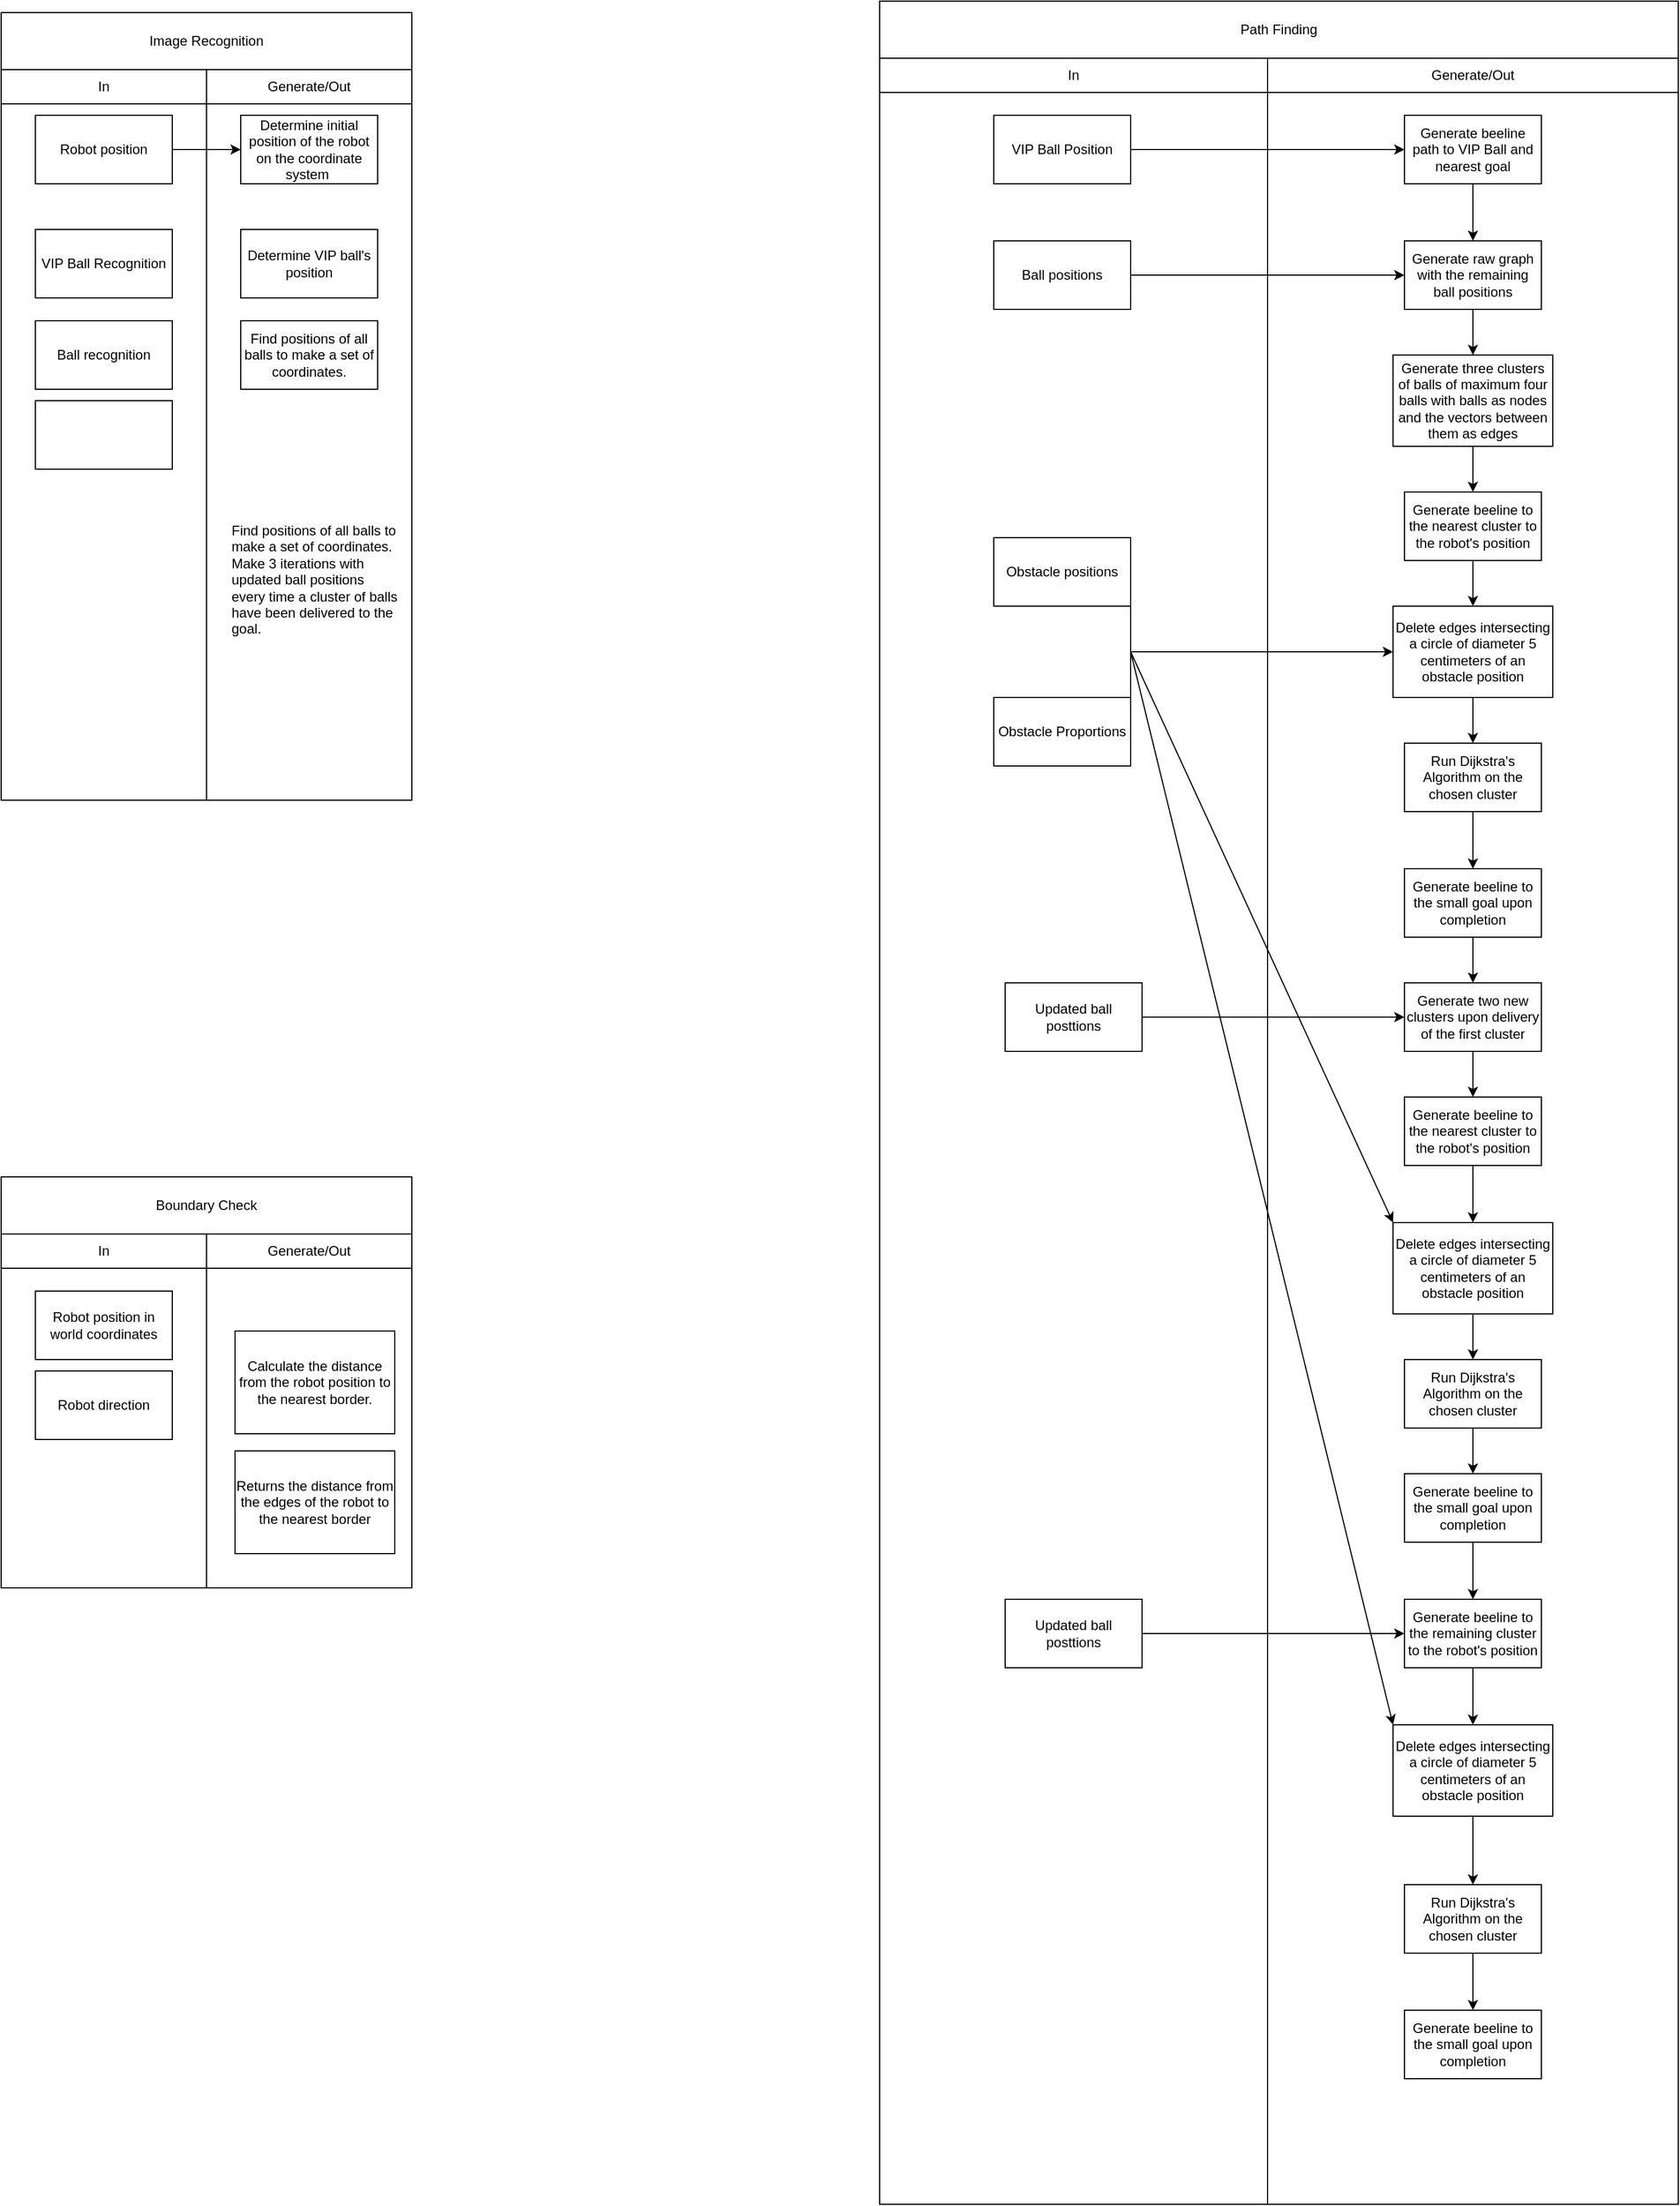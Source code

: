 <mxfile version="26.1.1">
  <diagram name="Page-1" id="Bbe1r4yJzpWkFwykBEAs">
    <mxGraphModel dx="808" dy="429" grid="1" gridSize="10" guides="1" tooltips="1" connect="1" arrows="1" fold="1" page="1" pageScale="1" pageWidth="850" pageHeight="1100" math="0" shadow="0">
      <root>
        <mxCell id="0" />
        <mxCell id="1" parent="0" />
        <mxCell id="dxULG-Z5umUymMzxL-Sg-3" value="" style="whiteSpace=wrap;html=1;aspect=fixed;" parent="1" vertex="1">
          <mxGeometry x="40" y="1060" width="360" height="360" as="geometry" />
        </mxCell>
        <mxCell id="dxULG-Z5umUymMzxL-Sg-4" value="Image Recognition" style="rounded=0;whiteSpace=wrap;html=1;" parent="1" vertex="1">
          <mxGeometry x="40" y="40" width="360" height="50" as="geometry" />
        </mxCell>
        <mxCell id="dxULG-Z5umUymMzxL-Sg-6" value="Boundary Check" style="rounded=0;whiteSpace=wrap;html=1;" parent="1" vertex="1">
          <mxGeometry x="40" y="1060" width="360" height="50" as="geometry" />
        </mxCell>
        <mxCell id="dxULG-Z5umUymMzxL-Sg-7" value="Obstacle position&lt;div&gt;Robot position&lt;/div&gt;&lt;div&gt;Vip ball position&lt;/div&gt;&lt;div&gt;ball recognition&lt;/div&gt;" style="rounded=0;whiteSpace=wrap;html=1;" parent="1" vertex="1">
          <mxGeometry x="40" y="90" width="180" height="640" as="geometry" />
        </mxCell>
        <mxCell id="dxULG-Z5umUymMzxL-Sg-9" value="" style="rounded=0;whiteSpace=wrap;html=1;" parent="1" vertex="1">
          <mxGeometry x="40" y="1110" width="180" height="310" as="geometry" />
        </mxCell>
        <mxCell id="dxULG-Z5umUymMzxL-Sg-10" value="In&lt;span style=&quot;color: rgba(0, 0, 0, 0); font-family: monospace; font-size: 0px; text-align: start; text-wrap-mode: nowrap;&quot;&gt;%3CmxGraphModel%3E%3Croot%3E%3CmxCell%20id%3D%220%22%2F%3E%3CmxCell%20id%3D%221%22%20parent%3D%220%22%2F%3E%3CmxCell%20id%3D%222%22%20value%3D%22%22%20style%3D%22rounded%3D0%3BwhiteSpace%3Dwrap%3Bhtml%3D1%3B%22%20vertex%3D%221%22%20parent%3D%221%22%3E%3CmxGeometry%20x%3D%2240%22%20y%3D%2290%22%20width%3D%22180%22%20height%3D%22310%22%20as%3D%22geometry%22%2F%3E%3C%2FmxCell%3E%3C%2Froot%3E%3C%2FmxGraphModel%3E&lt;/span&gt;" style="rounded=0;whiteSpace=wrap;html=1;" parent="1" vertex="1">
          <mxGeometry x="40" y="90" width="180" height="30" as="geometry" />
        </mxCell>
        <mxCell id="dxULG-Z5umUymMzxL-Sg-12" value="In&lt;span style=&quot;color: rgba(0, 0, 0, 0); font-family: monospace; font-size: 0px; text-align: start; text-wrap-mode: nowrap;&quot;&gt;%3CmxGraphModel%3E%3Croot%3E%3CmxCell%20id%3D%220%22%2F%3E%3CmxCell%20id%3D%221%22%20parent%3D%220%22%2F%3E%3CmxCell%20id%3D%222%22%20value%3D%22%22%20style%3D%22rounded%3D0%3BwhiteSpace%3Dwrap%3Bhtml%3D1%3B%22%20vertex%3D%221%22%20parent%3D%221%22%3E%3CmxGeometry%20x%3D%2240%22%20y%3D%2290%22%20width%3D%22180%22%20height%3D%22310%22%20as%3D%22geometry%22%2F%3E%3C%2FmxCell%3E%3C%2Froot%3E%3C%2FmxGraphModel%3E&lt;/span&gt;" style="rounded=0;whiteSpace=wrap;html=1;" parent="1" vertex="1">
          <mxGeometry x="40" y="1110" width="180" height="30" as="geometry" />
        </mxCell>
        <mxCell id="dxULG-Z5umUymMzxL-Sg-16" value="Generate/Out" style="rounded=0;whiteSpace=wrap;html=1;" parent="1" vertex="1">
          <mxGeometry x="220" y="1110" width="180" height="30" as="geometry" />
        </mxCell>
        <mxCell id="0Dzy3W4TfuY-f4yHPvCH-7" value="" style="rounded=0;whiteSpace=wrap;html=1;" parent="1" vertex="1">
          <mxGeometry x="220" y="90" width="180" height="640" as="geometry" />
        </mxCell>
        <mxCell id="0Dzy3W4TfuY-f4yHPvCH-10" value="In" style="rounded=0;whiteSpace=wrap;html=1;" parent="1" vertex="1">
          <mxGeometry x="40" y="90" width="180" height="30" as="geometry" />
        </mxCell>
        <mxCell id="0Dzy3W4TfuY-f4yHPvCH-11" value="Generate/Out" style="rounded=0;whiteSpace=wrap;html=1;" parent="1" vertex="1">
          <mxGeometry x="220" y="90" width="180" height="30" as="geometry" />
        </mxCell>
        <mxCell id="DDUUeOmppz7c4L_qVmri-2" value="Path Finding" style="rounded=0;whiteSpace=wrap;html=1;" parent="1" vertex="1">
          <mxGeometry x="810" y="30" width="700" height="50" as="geometry" />
        </mxCell>
        <mxCell id="DDUUeOmppz7c4L_qVmri-3" value="" style="rounded=0;whiteSpace=wrap;html=1;" parent="1" vertex="1">
          <mxGeometry x="810" y="110" width="340" height="1850" as="geometry" />
        </mxCell>
        <mxCell id="DDUUeOmppz7c4L_qVmri-4" value="In&lt;span style=&quot;color: rgba(0, 0, 0, 0); font-family: monospace; font-size: 0px; text-align: start; text-wrap-mode: nowrap;&quot;&gt;%3CmxGraphModel%3E%3Croot%3E%3CmxCell%20id%3D%220%22%2F%3E%3CmxCell%20id%3D%221%22%20parent%3D%220%22%2F%3E%3CmxCell%20id%3D%222%22%20value%3D%22%22%20style%3D%22rounded%3D0%3BwhiteSpace%3Dwrap%3Bhtml%3D1%3B%22%20vertex%3D%221%22%20parent%3D%221%22%3E%3CmxGeometry%20x%3D%2240%22%20y%3D%2290%22%20width%3D%22180%22%20height%3D%22310%22%20as%3D%22geometry%22%2F%3E%3C%2FmxCell%3E%3C%2Froot%3E%3C%2FmxGraphModel%3E&lt;/span&gt;" style="rounded=0;whiteSpace=wrap;html=1;" parent="1" vertex="1">
          <mxGeometry x="810" y="80" width="340" height="30" as="geometry" />
        </mxCell>
        <mxCell id="DDUUeOmppz7c4L_qVmri-5" value="Generate/Out" style="rounded=0;whiteSpace=wrap;html=1;" parent="1" vertex="1">
          <mxGeometry x="1150" y="80" width="360" height="30" as="geometry" />
        </mxCell>
        <mxCell id="DDUUeOmppz7c4L_qVmri-6" value="" style="rounded=0;whiteSpace=wrap;html=1;" parent="1" vertex="1">
          <mxGeometry x="1150" y="110" width="360" height="1850" as="geometry" />
        </mxCell>
        <mxCell id="DDUUeOmppz7c4L_qVmri-13" value="Ball positions" style="rounded=0;whiteSpace=wrap;html=1;" parent="1" vertex="1">
          <mxGeometry x="910" y="240" width="120" height="60" as="geometry" />
        </mxCell>
        <mxCell id="DDUUeOmppz7c4L_qVmri-14" value="Obstacle positions" style="rounded=0;whiteSpace=wrap;html=1;" parent="1" vertex="1">
          <mxGeometry x="910" y="500" width="120" height="60" as="geometry" />
        </mxCell>
        <mxCell id="DDUUeOmppz7c4L_qVmri-15" value="VIP Ball Position" style="rounded=0;whiteSpace=wrap;html=1;" parent="1" vertex="1">
          <mxGeometry x="910" y="130" width="120" height="60" as="geometry" />
        </mxCell>
        <mxCell id="DDUUeOmppz7c4L_qVmri-16" value="Obstacle Proportions" style="rounded=0;whiteSpace=wrap;html=1;" parent="1" vertex="1">
          <mxGeometry x="910" y="640" width="120" height="60" as="geometry" />
        </mxCell>
        <mxCell id="DDUUeOmppz7c4L_qVmri-33" value="" style="edgeStyle=orthogonalEdgeStyle;rounded=0;orthogonalLoop=1;jettySize=auto;html=1;" parent="1" source="DDUUeOmppz7c4L_qVmri-17" target="DDUUeOmppz7c4L_qVmri-18" edge="1">
          <mxGeometry relative="1" as="geometry" />
        </mxCell>
        <mxCell id="DDUUeOmppz7c4L_qVmri-17" value="Generate beeline path to VIP Ball and nearest goal" style="rounded=0;whiteSpace=wrap;html=1;" parent="1" vertex="1">
          <mxGeometry x="1270" y="130" width="120" height="60" as="geometry" />
        </mxCell>
        <mxCell id="DDUUeOmppz7c4L_qVmri-34" value="" style="edgeStyle=orthogonalEdgeStyle;rounded=0;orthogonalLoop=1;jettySize=auto;html=1;" parent="1" source="DDUUeOmppz7c4L_qVmri-18" target="DDUUeOmppz7c4L_qVmri-19" edge="1">
          <mxGeometry relative="1" as="geometry" />
        </mxCell>
        <mxCell id="DDUUeOmppz7c4L_qVmri-18" value="Generate raw graph with the remaining ball positions" style="rounded=0;whiteSpace=wrap;html=1;" parent="1" vertex="1">
          <mxGeometry x="1270" y="240" width="120" height="60" as="geometry" />
        </mxCell>
        <mxCell id="DDUUeOmppz7c4L_qVmri-35" value="" style="edgeStyle=orthogonalEdgeStyle;rounded=0;orthogonalLoop=1;jettySize=auto;html=1;" parent="1" source="DDUUeOmppz7c4L_qVmri-19" target="DDUUeOmppz7c4L_qVmri-22" edge="1">
          <mxGeometry relative="1" as="geometry" />
        </mxCell>
        <mxCell id="DDUUeOmppz7c4L_qVmri-19" value="Generate three clusters of balls of maximum four balls with balls as nodes and the vectors between them as edges" style="rounded=0;whiteSpace=wrap;html=1;" parent="1" vertex="1">
          <mxGeometry x="1260" y="340" width="140" height="80" as="geometry" />
        </mxCell>
        <mxCell id="DDUUeOmppz7c4L_qVmri-38" value="" style="edgeStyle=orthogonalEdgeStyle;rounded=0;orthogonalLoop=1;jettySize=auto;html=1;" parent="1" source="DDUUeOmppz7c4L_qVmri-20" target="DDUUeOmppz7c4L_qVmri-23" edge="1">
          <mxGeometry relative="1" as="geometry" />
        </mxCell>
        <mxCell id="DDUUeOmppz7c4L_qVmri-20" value="Run Dijkstra&#39;s Algorithm on the chosen cluster" style="rounded=0;whiteSpace=wrap;html=1;" parent="1" vertex="1">
          <mxGeometry x="1270" y="680" width="120" height="60" as="geometry" />
        </mxCell>
        <mxCell id="DDUUeOmppz7c4L_qVmri-37" value="" style="edgeStyle=orthogonalEdgeStyle;rounded=0;orthogonalLoop=1;jettySize=auto;html=1;" parent="1" source="DDUUeOmppz7c4L_qVmri-21" target="DDUUeOmppz7c4L_qVmri-20" edge="1">
          <mxGeometry relative="1" as="geometry" />
        </mxCell>
        <mxCell id="DDUUeOmppz7c4L_qVmri-21" value="Delete edges intersecting a circle of diameter 5 centimeters of an obstacle position" style="rounded=0;whiteSpace=wrap;html=1;" parent="1" vertex="1">
          <mxGeometry x="1260" y="560" width="140" height="80" as="geometry" />
        </mxCell>
        <mxCell id="DDUUeOmppz7c4L_qVmri-36" value="" style="edgeStyle=orthogonalEdgeStyle;rounded=0;orthogonalLoop=1;jettySize=auto;html=1;" parent="1" source="DDUUeOmppz7c4L_qVmri-22" target="DDUUeOmppz7c4L_qVmri-21" edge="1">
          <mxGeometry relative="1" as="geometry" />
        </mxCell>
        <mxCell id="DDUUeOmppz7c4L_qVmri-22" value="Generate beeline to the nearest cluster to the robot&#39;s position" style="rounded=0;whiteSpace=wrap;html=1;" parent="1" vertex="1">
          <mxGeometry x="1270" y="460" width="120" height="60" as="geometry" />
        </mxCell>
        <mxCell id="DDUUeOmppz7c4L_qVmri-39" value="" style="edgeStyle=orthogonalEdgeStyle;rounded=0;orthogonalLoop=1;jettySize=auto;html=1;" parent="1" source="DDUUeOmppz7c4L_qVmri-23" target="DDUUeOmppz7c4L_qVmri-32" edge="1">
          <mxGeometry relative="1" as="geometry" />
        </mxCell>
        <mxCell id="DDUUeOmppz7c4L_qVmri-23" value="Generate beeline to the small goal upon completion" style="rounded=0;whiteSpace=wrap;html=1;" parent="1" vertex="1">
          <mxGeometry x="1270" y="790" width="120" height="60" as="geometry" />
        </mxCell>
        <mxCell id="DDUUeOmppz7c4L_qVmri-43" value="" style="edgeStyle=orthogonalEdgeStyle;rounded=0;orthogonalLoop=1;jettySize=auto;html=1;" parent="1" source="DDUUeOmppz7c4L_qVmri-24" target="DDUUeOmppz7c4L_qVmri-27" edge="1">
          <mxGeometry relative="1" as="geometry" />
        </mxCell>
        <mxCell id="DDUUeOmppz7c4L_qVmri-24" value="Run Dijkstra&#39;s Algorithm on the chosen cluster" style="rounded=0;whiteSpace=wrap;html=1;" parent="1" vertex="1">
          <mxGeometry x="1270" y="1220" width="120" height="60" as="geometry" />
        </mxCell>
        <mxCell id="DDUUeOmppz7c4L_qVmri-42" value="" style="edgeStyle=orthogonalEdgeStyle;rounded=0;orthogonalLoop=1;jettySize=auto;html=1;" parent="1" source="DDUUeOmppz7c4L_qVmri-25" target="DDUUeOmppz7c4L_qVmri-24" edge="1">
          <mxGeometry relative="1" as="geometry" />
        </mxCell>
        <mxCell id="DDUUeOmppz7c4L_qVmri-25" value="Delete edges intersecting a circle of diameter 5 centimeters of an obstacle position" style="rounded=0;whiteSpace=wrap;html=1;" parent="1" vertex="1">
          <mxGeometry x="1260" y="1100" width="140" height="80" as="geometry" />
        </mxCell>
        <mxCell id="DDUUeOmppz7c4L_qVmri-41" value="" style="edgeStyle=orthogonalEdgeStyle;rounded=0;orthogonalLoop=1;jettySize=auto;html=1;" parent="1" source="DDUUeOmppz7c4L_qVmri-26" target="DDUUeOmppz7c4L_qVmri-25" edge="1">
          <mxGeometry relative="1" as="geometry" />
        </mxCell>
        <mxCell id="DDUUeOmppz7c4L_qVmri-26" value="Generate beeline to the nearest cluster to the robot&#39;s position" style="rounded=0;whiteSpace=wrap;html=1;" parent="1" vertex="1">
          <mxGeometry x="1270" y="990" width="120" height="60" as="geometry" />
        </mxCell>
        <mxCell id="DDUUeOmppz7c4L_qVmri-44" value="" style="edgeStyle=orthogonalEdgeStyle;rounded=0;orthogonalLoop=1;jettySize=auto;html=1;" parent="1" source="DDUUeOmppz7c4L_qVmri-27" target="DDUUeOmppz7c4L_qVmri-30" edge="1">
          <mxGeometry relative="1" as="geometry" />
        </mxCell>
        <mxCell id="DDUUeOmppz7c4L_qVmri-27" value="Generate beeline to the small goal upon completion" style="rounded=0;whiteSpace=wrap;html=1;" parent="1" vertex="1">
          <mxGeometry x="1270" y="1320" width="120" height="60" as="geometry" />
        </mxCell>
        <mxCell id="DDUUeOmppz7c4L_qVmri-47" value="" style="edgeStyle=orthogonalEdgeStyle;rounded=0;orthogonalLoop=1;jettySize=auto;html=1;" parent="1" source="DDUUeOmppz7c4L_qVmri-28" target="DDUUeOmppz7c4L_qVmri-31" edge="1">
          <mxGeometry relative="1" as="geometry" />
        </mxCell>
        <mxCell id="DDUUeOmppz7c4L_qVmri-28" value="Run Dijkstra&#39;s Algorithm on the chosen cluster" style="rounded=0;whiteSpace=wrap;html=1;" parent="1" vertex="1">
          <mxGeometry x="1270" y="1680" width="120" height="60" as="geometry" />
        </mxCell>
        <mxCell id="DDUUeOmppz7c4L_qVmri-46" value="" style="edgeStyle=orthogonalEdgeStyle;rounded=0;orthogonalLoop=1;jettySize=auto;html=1;" parent="1" source="DDUUeOmppz7c4L_qVmri-29" target="DDUUeOmppz7c4L_qVmri-28" edge="1">
          <mxGeometry relative="1" as="geometry" />
        </mxCell>
        <mxCell id="DDUUeOmppz7c4L_qVmri-29" value="Delete edges intersecting a circle of diameter 5 centimeters of an obstacle position" style="rounded=0;whiteSpace=wrap;html=1;" parent="1" vertex="1">
          <mxGeometry x="1260" y="1540" width="140" height="80" as="geometry" />
        </mxCell>
        <mxCell id="DDUUeOmppz7c4L_qVmri-45" value="" style="edgeStyle=orthogonalEdgeStyle;rounded=0;orthogonalLoop=1;jettySize=auto;html=1;" parent="1" source="DDUUeOmppz7c4L_qVmri-30" target="DDUUeOmppz7c4L_qVmri-29" edge="1">
          <mxGeometry relative="1" as="geometry" />
        </mxCell>
        <mxCell id="DDUUeOmppz7c4L_qVmri-30" value="Generate beeline to the remaining cluster to the robot&#39;s position" style="rounded=0;whiteSpace=wrap;html=1;" parent="1" vertex="1">
          <mxGeometry x="1270" y="1430" width="120" height="60" as="geometry" />
        </mxCell>
        <mxCell id="DDUUeOmppz7c4L_qVmri-31" value="Generate beeline to the small goal upon completion" style="rounded=0;whiteSpace=wrap;html=1;" parent="1" vertex="1">
          <mxGeometry x="1270" y="1790" width="120" height="60" as="geometry" />
        </mxCell>
        <mxCell id="DDUUeOmppz7c4L_qVmri-40" value="" style="edgeStyle=orthogonalEdgeStyle;rounded=0;orthogonalLoop=1;jettySize=auto;html=1;" parent="1" source="DDUUeOmppz7c4L_qVmri-32" target="DDUUeOmppz7c4L_qVmri-26" edge="1">
          <mxGeometry relative="1" as="geometry" />
        </mxCell>
        <mxCell id="DDUUeOmppz7c4L_qVmri-32" value="Generate two new clusters upon delivery of the first cluster" style="rounded=0;whiteSpace=wrap;html=1;" parent="1" vertex="1">
          <mxGeometry x="1270" y="890" width="120" height="60" as="geometry" />
        </mxCell>
        <mxCell id="DDUUeOmppz7c4L_qVmri-50" value="" style="endArrow=classic;html=1;rounded=0;entryX=0;entryY=0.5;entryDx=0;entryDy=0;" parent="1" target="DDUUeOmppz7c4L_qVmri-17" edge="1">
          <mxGeometry width="50" height="50" relative="1" as="geometry">
            <mxPoint x="1030" y="160" as="sourcePoint" />
            <mxPoint x="1080" y="110" as="targetPoint" />
          </mxGeometry>
        </mxCell>
        <mxCell id="DDUUeOmppz7c4L_qVmri-51" value="" style="endArrow=classic;html=1;rounded=0;entryX=0;entryY=0.5;entryDx=0;entryDy=0;" parent="1" target="DDUUeOmppz7c4L_qVmri-18" edge="1">
          <mxGeometry width="50" height="50" relative="1" as="geometry">
            <mxPoint x="1030" y="270" as="sourcePoint" />
            <mxPoint x="1080" y="220" as="targetPoint" />
          </mxGeometry>
        </mxCell>
        <mxCell id="DDUUeOmppz7c4L_qVmri-52" value="" style="endArrow=none;html=1;rounded=0;exitX=1;exitY=0;exitDx=0;exitDy=0;entryX=1;entryY=1;entryDx=0;entryDy=0;" parent="1" source="DDUUeOmppz7c4L_qVmri-16" target="DDUUeOmppz7c4L_qVmri-14" edge="1">
          <mxGeometry width="50" height="50" relative="1" as="geometry">
            <mxPoint x="920" y="610" as="sourcePoint" />
            <mxPoint x="970" y="560" as="targetPoint" />
            <Array as="points">
              <mxPoint x="1030" y="600" />
            </Array>
          </mxGeometry>
        </mxCell>
        <mxCell id="DDUUeOmppz7c4L_qVmri-53" value="" style="endArrow=classic;html=1;rounded=0;" parent="1" target="DDUUeOmppz7c4L_qVmri-21" edge="1">
          <mxGeometry width="50" height="50" relative="1" as="geometry">
            <mxPoint x="1030" y="600" as="sourcePoint" />
            <mxPoint x="1020" y="550" as="targetPoint" />
          </mxGeometry>
        </mxCell>
        <mxCell id="DDUUeOmppz7c4L_qVmri-54" value="Updated ball posttions" style="rounded=0;whiteSpace=wrap;html=1;" parent="1" vertex="1">
          <mxGeometry x="920" y="890" width="120" height="60" as="geometry" />
        </mxCell>
        <mxCell id="DDUUeOmppz7c4L_qVmri-57" value="" style="endArrow=classic;html=1;rounded=0;exitX=1;exitY=0.5;exitDx=0;exitDy=0;" parent="1" source="DDUUeOmppz7c4L_qVmri-54" target="DDUUeOmppz7c4L_qVmri-32" edge="1">
          <mxGeometry width="50" height="50" relative="1" as="geometry">
            <mxPoint x="1040" y="930" as="sourcePoint" />
            <mxPoint x="1090" y="880" as="targetPoint" />
          </mxGeometry>
        </mxCell>
        <mxCell id="DDUUeOmppz7c4L_qVmri-60" value="" style="endArrow=classic;html=1;rounded=0;entryX=0;entryY=0;entryDx=0;entryDy=0;" parent="1" target="DDUUeOmppz7c4L_qVmri-25" edge="1">
          <mxGeometry width="50" height="50" relative="1" as="geometry">
            <mxPoint x="1030" y="600" as="sourcePoint" />
            <mxPoint x="1080" y="550" as="targetPoint" />
          </mxGeometry>
        </mxCell>
        <mxCell id="DDUUeOmppz7c4L_qVmri-62" value="" style="endArrow=classic;html=1;rounded=0;entryX=0;entryY=0;entryDx=0;entryDy=0;" parent="1" target="DDUUeOmppz7c4L_qVmri-29" edge="1">
          <mxGeometry width="50" height="50" relative="1" as="geometry">
            <mxPoint x="1030" y="600" as="sourcePoint" />
            <mxPoint x="1080" y="550" as="targetPoint" />
          </mxGeometry>
        </mxCell>
        <mxCell id="DDUUeOmppz7c4L_qVmri-63" value="Updated ball posttions" style="rounded=0;whiteSpace=wrap;html=1;" parent="1" vertex="1">
          <mxGeometry x="920" y="1430" width="120" height="60" as="geometry" />
        </mxCell>
        <mxCell id="DDUUeOmppz7c4L_qVmri-64" value="" style="endArrow=classic;html=1;rounded=0;exitX=1;exitY=0.5;exitDx=0;exitDy=0;" parent="1" source="DDUUeOmppz7c4L_qVmri-63" edge="1">
          <mxGeometry width="50" height="50" relative="1" as="geometry">
            <mxPoint x="1040" y="1470" as="sourcePoint" />
            <mxPoint x="1270" y="1460" as="targetPoint" />
          </mxGeometry>
        </mxCell>
        <mxCell id="7c7KWl_TCWhdrHvQh6D_-3" value="Determine initial position of the robot on the coordinate system&amp;nbsp;&lt;div style=&quot;forced-color-adjust: none;&quot;&gt;&lt;/div&gt;" style="rounded=0;whiteSpace=wrap;html=1;" parent="1" vertex="1">
          <mxGeometry x="250" y="130" width="120" height="60" as="geometry" />
        </mxCell>
        <mxCell id="7c7KWl_TCWhdrHvQh6D_-4" value="Robot position" style="rounded=0;whiteSpace=wrap;html=1;" parent="1" vertex="1">
          <mxGeometry x="70" y="130" width="120" height="60" as="geometry" />
        </mxCell>
        <mxCell id="7c7KWl_TCWhdrHvQh6D_-5" value="" style="endArrow=classic;html=1;rounded=0;" parent="1" source="7c7KWl_TCWhdrHvQh6D_-4" target="7c7KWl_TCWhdrHvQh6D_-3" edge="1">
          <mxGeometry width="50" height="50" relative="1" as="geometry">
            <mxPoint x="180" y="170" as="sourcePoint" />
            <mxPoint x="230" y="120" as="targetPoint" />
          </mxGeometry>
        </mxCell>
        <mxCell id="7c7KWl_TCWhdrHvQh6D_-6" value="VIP Ball Recognition" style="rounded=0;whiteSpace=wrap;html=1;" parent="1" vertex="1">
          <mxGeometry x="70" y="230" width="120" height="60" as="geometry" />
        </mxCell>
        <mxCell id="7c7KWl_TCWhdrHvQh6D_-7" value="Determine VIP ball&#39;s position" style="rounded=0;whiteSpace=wrap;html=1;" parent="1" vertex="1">
          <mxGeometry x="250" y="230" width="120" height="60" as="geometry" />
        </mxCell>
        <mxCell id="7c7KWl_TCWhdrHvQh6D_-8" value="Ball recognition" style="rounded=0;whiteSpace=wrap;html=1;" parent="1" vertex="1">
          <mxGeometry x="70" y="310" width="120" height="60" as="geometry" />
        </mxCell>
        <mxCell id="7c7KWl_TCWhdrHvQh6D_-9" value="&lt;meta charset=&quot;utf-8&quot;&gt;&lt;span style=&quot;color: rgb(0, 0, 0); font-family: Helvetica; font-size: 12px; font-style: normal; font-variant-ligatures: normal; font-variant-caps: normal; font-weight: 400; letter-spacing: normal; orphans: 2; text-align: left; text-indent: 0px; text-transform: none; widows: 2; word-spacing: 0px; -webkit-text-stroke-width: 0px; white-space: normal; background-color: rgb(251, 251, 251); text-decoration-thickness: initial; text-decoration-style: initial; text-decoration-color: initial; display: inline !important; float: none;&quot;&gt;Find positions of all balls to make a set of coordinates.&lt;/span&gt;" style="rounded=0;whiteSpace=wrap;html=1;" parent="1" vertex="1">
          <mxGeometry x="250" y="310" width="120" height="60" as="geometry" />
        </mxCell>
        <mxCell id="7c7KWl_TCWhdrHvQh6D_-11" value="&lt;div style=&quot;forced-color-adjust: none;&quot;&gt;Find positions of all balls to make a set of coordinates. Make 3 iterations with updated ball positions every time a cluster of balls have been delivered to the goal.&amp;nbsp;&lt;/div&gt;&lt;div style=&quot;forced-color-adjust: none;&quot;&gt;&lt;br style=&quot;forced-color-adjust: none; color: rgb(0, 0, 0); font-family: Helvetica; font-size: 12px; font-style: normal; font-variant-ligatures: normal; font-variant-caps: normal; font-weight: 400; letter-spacing: normal; orphans: 2; text-align: center; text-indent: 0px; text-transform: none; widows: 2; word-spacing: 0px; -webkit-text-stroke-width: 0px; white-space: normal; background-color: rgb(251, 251, 251); text-decoration-thickness: initial; text-decoration-style: initial; text-decoration-color: initial;&quot;&gt;&lt;/div&gt;" style="text;whiteSpace=wrap;html=1;" parent="1" vertex="1">
          <mxGeometry x="240" y="480" width="150" height="70" as="geometry" />
        </mxCell>
        <mxCell id="7c7KWl_TCWhdrHvQh6D_-12" value="" style="rounded=0;whiteSpace=wrap;html=1;" parent="1" vertex="1">
          <mxGeometry x="70" y="380" width="120" height="60" as="geometry" />
        </mxCell>
        <mxCell id="2Ixo7VG__NAE8XxnjBKn-3" value="Robot position in world coordinates" style="rounded=0;whiteSpace=wrap;html=1;" vertex="1" parent="1">
          <mxGeometry x="70" y="1160" width="120" height="60" as="geometry" />
        </mxCell>
        <mxCell id="2Ixo7VG__NAE8XxnjBKn-5" value="Robot direction" style="rounded=0;whiteSpace=wrap;html=1;" vertex="1" parent="1">
          <mxGeometry x="70" y="1230" width="120" height="60" as="geometry" />
        </mxCell>
        <mxCell id="2Ixo7VG__NAE8XxnjBKn-7" value="&lt;div&gt;Calculate the distance from the robot position to the nearest border. &lt;br&gt;&lt;/div&gt;" style="rounded=0;whiteSpace=wrap;html=1;" vertex="1" parent="1">
          <mxGeometry x="245" y="1195" width="140" height="90" as="geometry" />
        </mxCell>
        <mxCell id="2Ixo7VG__NAE8XxnjBKn-8" value="&lt;div&gt;Returns the distance from the edges of the robot to the nearest border&lt;/div&gt;" style="rounded=0;whiteSpace=wrap;html=1;" vertex="1" parent="1">
          <mxGeometry x="245" y="1300" width="140" height="90" as="geometry" />
        </mxCell>
      </root>
    </mxGraphModel>
  </diagram>
</mxfile>
